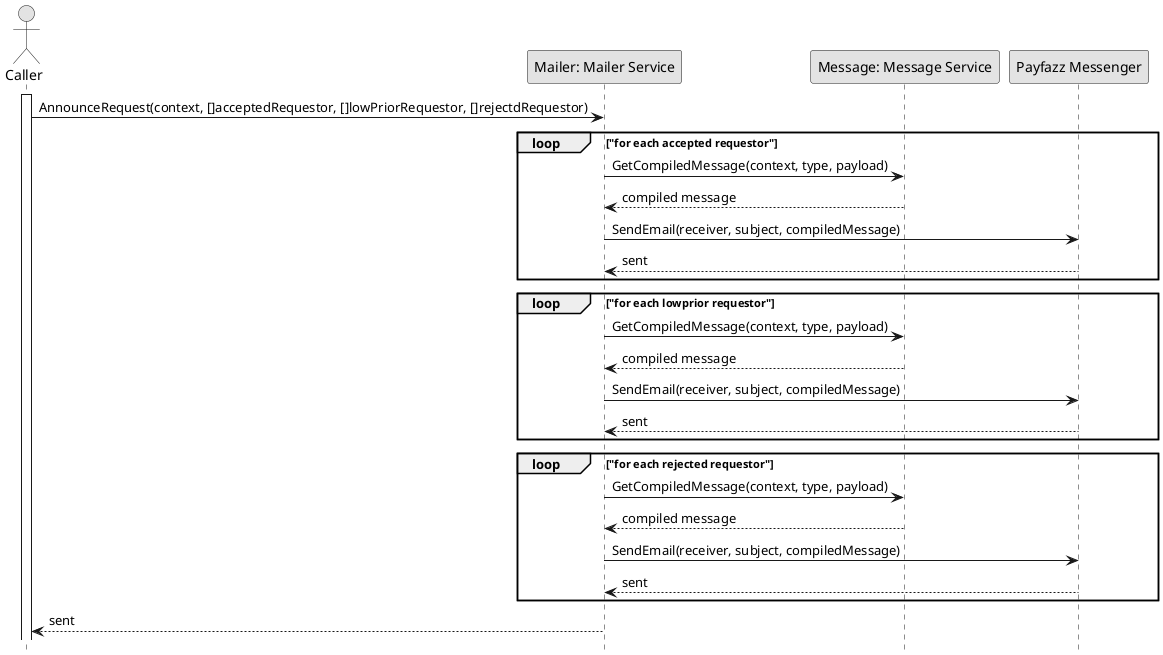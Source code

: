 @startuml AnnounceRequest

skinparam Monochrome true
skinparam Shadowing false
hide footbox

actor "Caller" as Caller
participant "Mailer: Mailer Service" as MailerService
participant "Message: Message Service" as MessageService
participant "Payfazz Messenger" as PayfazzMessanger

activate Caller

Caller->MailerService: AnnounceRequest(context, []acceptedRequestor, []lowPriorRequestor, []rejectdRequestor)

loop "for each accepted requestor"
    MailerService->MessageService: GetCompiledMessage(context, type, payload)
    MessageService-->MailerService: compiled message
    MailerService->PayfazzMessanger: SendEmail(receiver, subject, compiledMessage)
    PayfazzMessanger-->MailerService: sent
end

loop "for each lowprior requestor"
    MailerService->MessageService: GetCompiledMessage(context, type, payload)
    MessageService-->MailerService: compiled message
    MailerService->PayfazzMessanger: SendEmail(receiver, subject, compiledMessage)
    PayfazzMessanger-->MailerService: sent
end

loop "for each rejected requestor"
    MailerService->MessageService: GetCompiledMessage(context, type, payload)
    MessageService-->MailerService: compiled message
    MailerService->PayfazzMessanger: SendEmail(receiver, subject, compiledMessage)
    PayfazzMessanger-->MailerService: sent
end

MailerService-->Caller: sent

@enduml